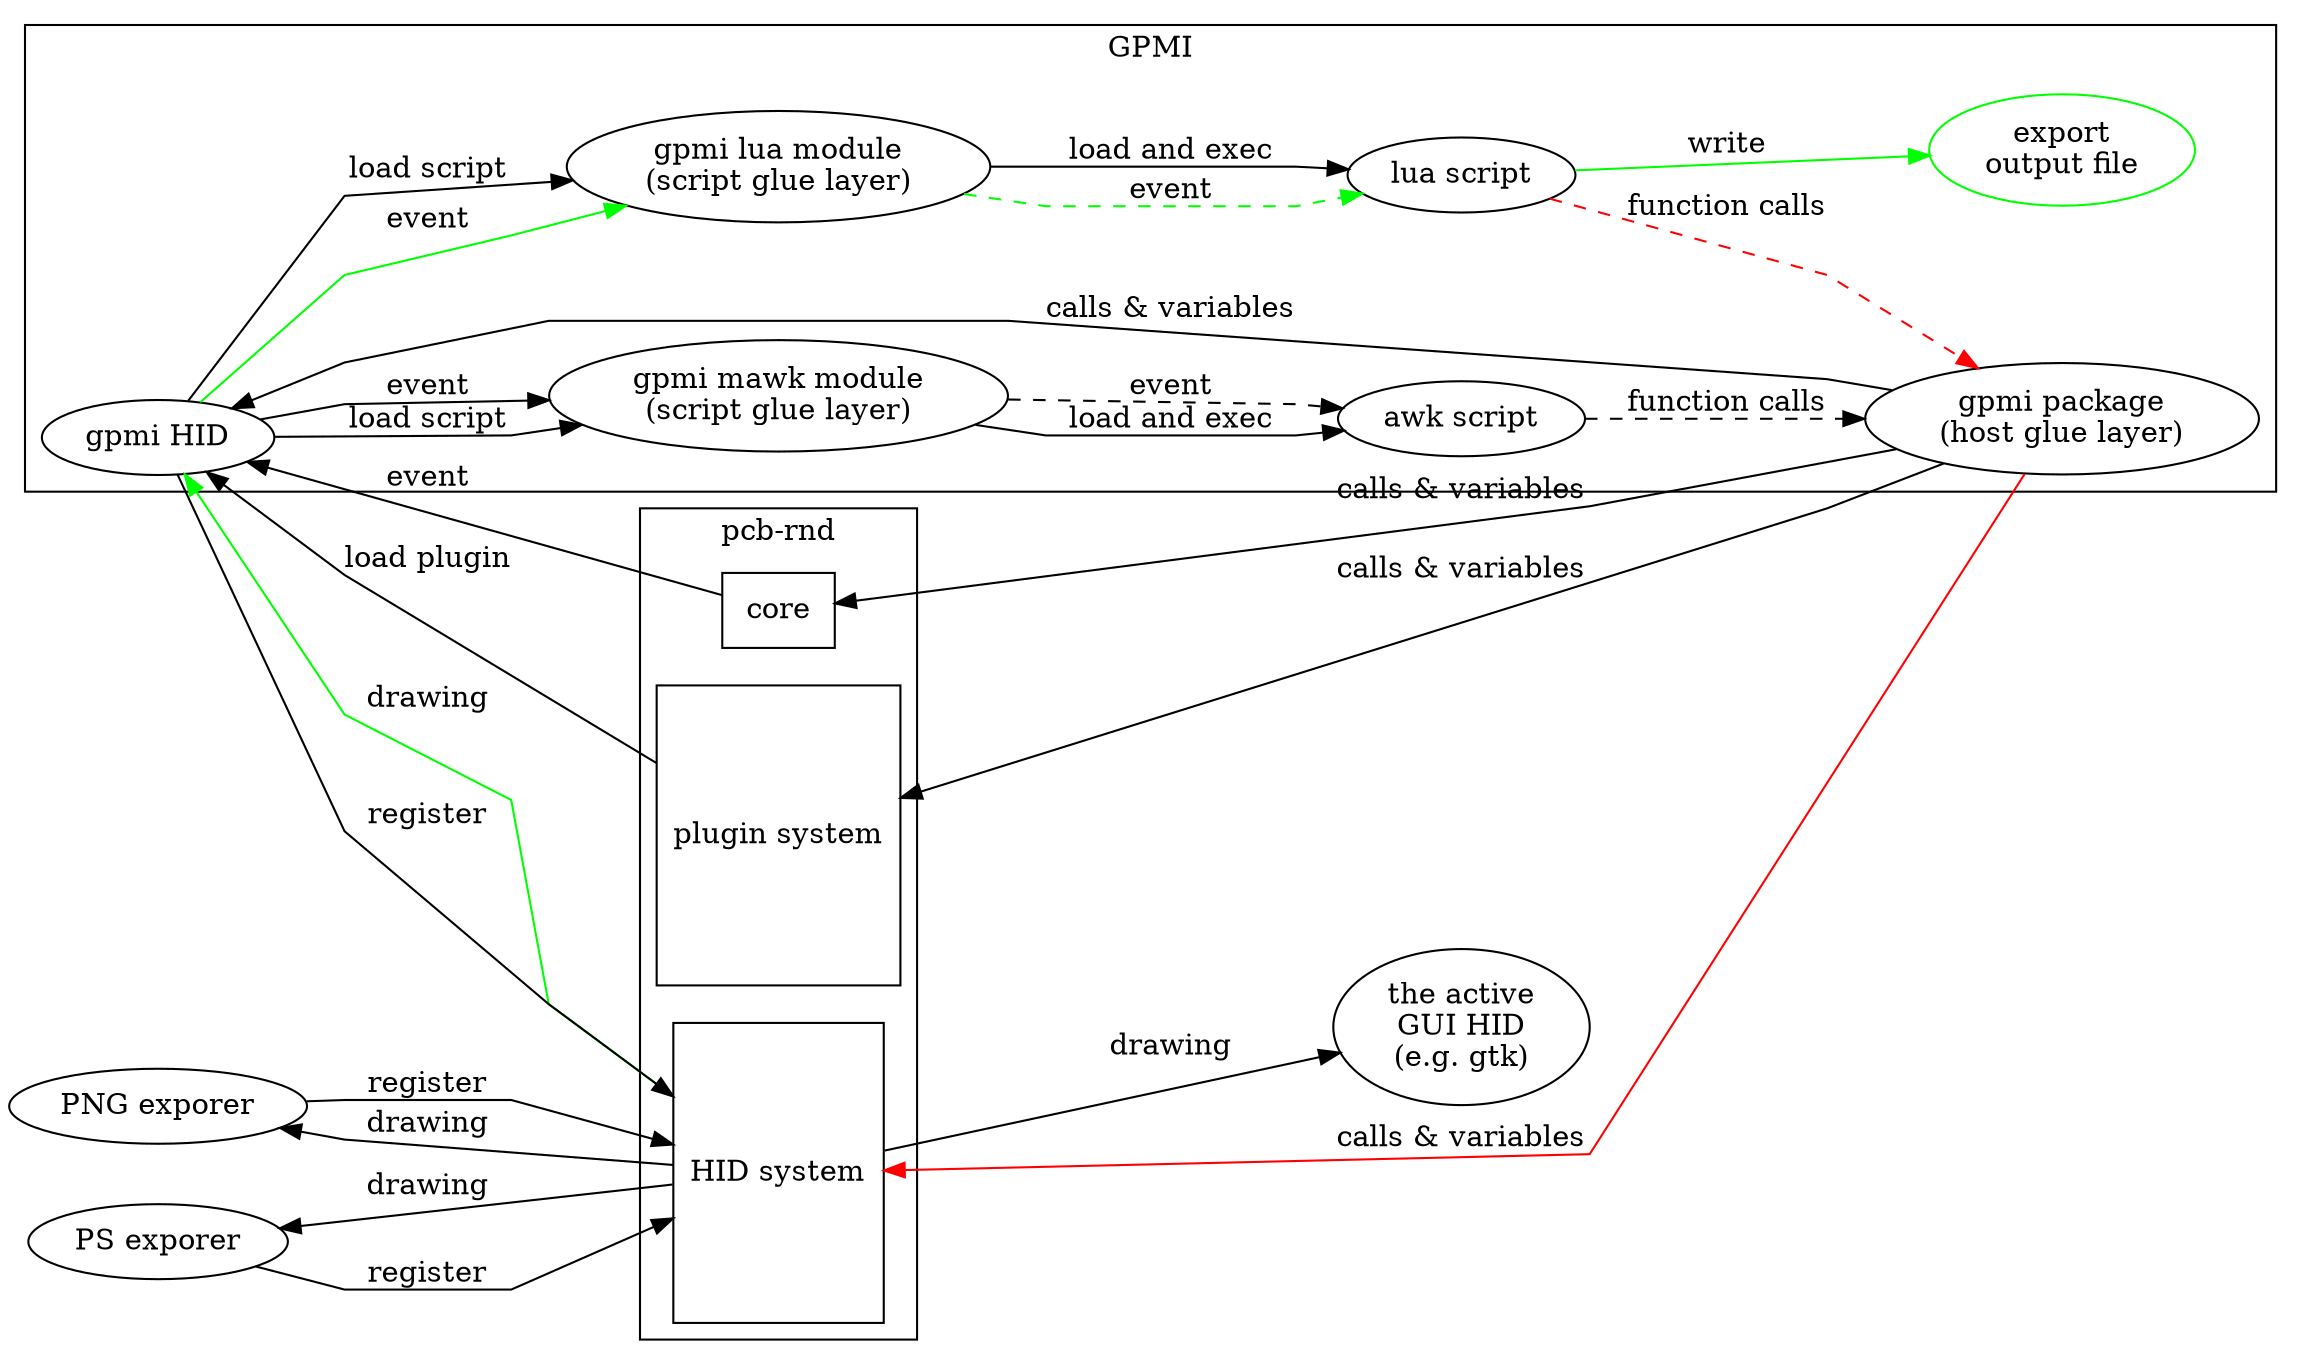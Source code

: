 digraph g {
	rankdir=LR
	splines="polyline"
#	nodesep=1
#	ranksep=1.5

	subgraph cluster_0 {
		label="pcb-rnd"
#		core [label="pcb-rnd core|{{<f0>HID system|<f1>plugin system}}" shape=record]
		core [label="core" shape=box]
		hids [label="HID system" shape=box height=2]
		plugins [label="plugin system" shape=box height=2]
	}

	subgraph cluster_1 {
		label="GPMI"
		gpmi_hid [label="gpmi HID"]
		gpmi_pkg [label="gpmi package\n(host glue layer)"]
		gpmi_mod1 [label="gpmi lua module\n(script glue layer)"]
		gpmi_scr1 [label="lua script"]
		gpmi_mod2 [label="gpmi mawk module\n(script glue layer)"]
		gpmi_scr2 [label="awk script"]
		outfile [label="export\noutput file" color=green]
	}



	gui [label="the active\nGUI HID\n(e.g. gtk)"]
	exp1 [label="PS exporer"]
	exp2 [label="PNG exporer"]


	exp1 -> hids [label="register"]
	exp2 -> hids [label="register"]

	hids -> exp1 [label="drawing"]
	hids -> exp2 [label="drawing"]
	hids -> gui [label="drawing"]

	plugins -> gpmi_hid [label="load plugin"]
	gpmi_hid -> hids [label="register"]
	hids -> gpmi_hid [label="drawing"  color=green]
	core -> gpmi_hid [label="event"]

	gpmi_pkg -> core [label="calls & variables"]
	gpmi_pkg -> hids [label="calls & variables" color=red]
	gpmi_pkg -> gpmi_hid [label="calls & variables"]
	gpmi_pkg -> plugins [label="calls & variables"]


	gpmi_hid -> gpmi_mod1 [label="load script"]
	gpmi_hid -> gpmi_mod1 [label="event" color=green]
	gpmi_hid -> gpmi_mod2 [label="load script"]
	gpmi_hid -> gpmi_mod2 [label="event"]

	gpmi_mod1 -> gpmi_scr1 [label="load and exec"]
	gpmi_mod1 -> gpmi_scr1 [label="event" style=dashed color=green]
	gpmi_scr1 -> gpmi_pkg [label="function calls" style=dashed color=red]
	gpmi_scr1 -> outfile [label="write" color=green]

	gpmi_mod2 -> gpmi_scr2 [label="load and exec"]
	gpmi_mod2 -> gpmi_scr2 [label="event" style=dashed]
	gpmi_scr2 -> gpmi_pkg [label="function calls" style=dashed]

}